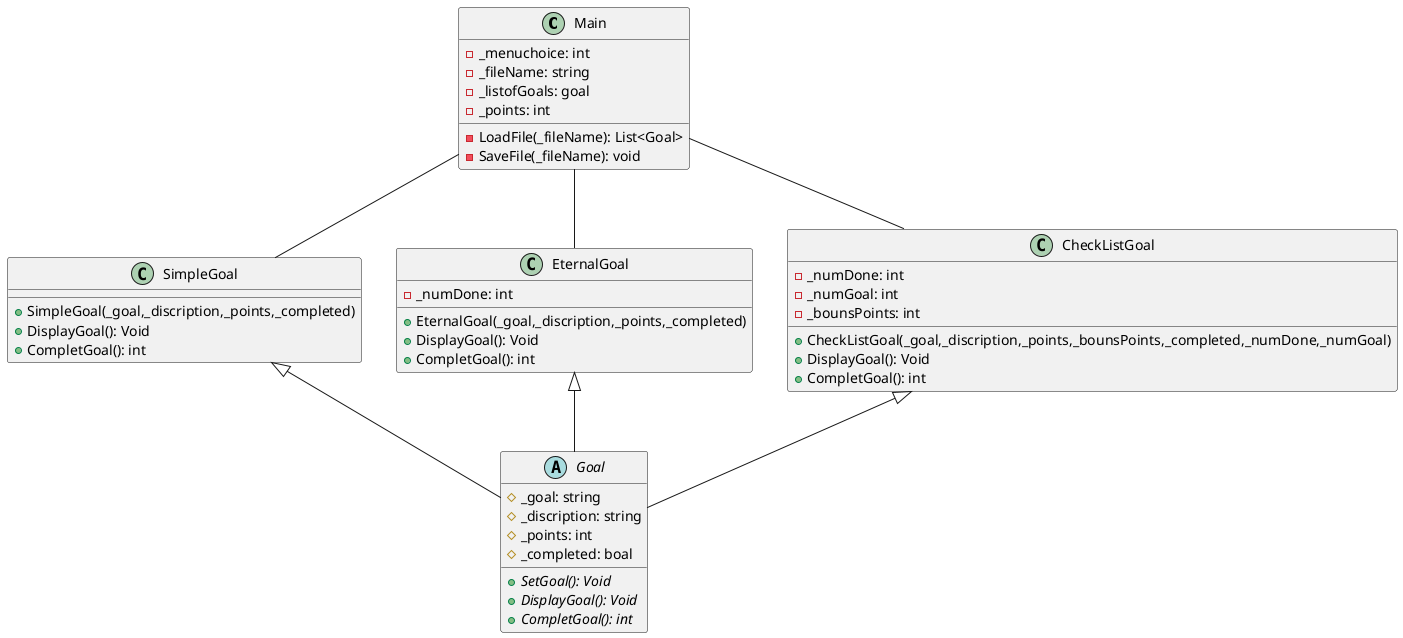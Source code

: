 @startuml develop04

class Main {
  - _menuchoice: int
  - _fileName: string
  - _listofGoals: goal
  - _points: int

  -LoadFile(_fileName): List<Goal>
  -SaveFile(_fileName): void
  
}

abstract class Goal {
    # _goal: string
    # _discription: string
    # _points: int
    # _completed: boal

    {abstract} + SetGoal(): Void
    {abstract} + DisplayGoal(): Void
    {abstract} + CompletGoal(): int
}

class SimpleGoal{
    + SimpleGoal(_goal,_discription,_points,_completed)
    + DisplayGoal(): Void
    + CompletGoal(): int
}
class EternalGoal{
    - _numDone: int
    + EternalGoal(_goal,_discription,_points,_completed)
    + DisplayGoal(): Void
    + CompletGoal(): int
  
}
class CheckListGoal{
    - _numDone: int
    - _numGoal: int
    - _bounsPoints: int
    + CheckListGoal(_goal,_discription,_points,_bounsPoints,_completed,_numDone,_numGoal)
    + DisplayGoal(): Void
    + CompletGoal(): int
}
Main -- CheckListGoal
Main -- EternalGoal
Main -- SimpleGoal

CheckListGoal <|-- Goal
EternalGoal <|-- Goal
SimpleGoal <|-- Goal





